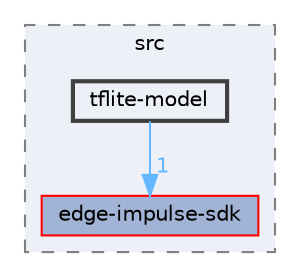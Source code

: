 digraph "Face_Access_inferencing/src/tflite-model"
{
 // LATEX_PDF_SIZE
  bgcolor="transparent";
  edge [fontname=Helvetica,fontsize=10,labelfontname=Helvetica,labelfontsize=10];
  node [fontname=Helvetica,fontsize=10,shape=box,height=0.2,width=0.4];
  compound=true
  subgraph clusterdir_a10e16a828caf535b3ccf4484f92e610 {
    graph [ bgcolor="#edf0f7", pencolor="grey50", label="src", fontname=Helvetica,fontsize=10 style="filled,dashed", URL="dir_a10e16a828caf535b3ccf4484f92e610.html",tooltip=""]
  dir_295f854905297c9d29514d45981534fb [label="edge-impulse-sdk", fillcolor="#a2b4d6", color="red", style="filled", URL="dir_295f854905297c9d29514d45981534fb.html",tooltip=""];
  dir_732eb1c4eb51de3fcfc757eabe2a865b [label="tflite-model", fillcolor="#edf0f7", color="grey25", style="filled,bold", URL="dir_732eb1c4eb51de3fcfc757eabe2a865b.html",tooltip=""];
  }
  dir_732eb1c4eb51de3fcfc757eabe2a865b->dir_295f854905297c9d29514d45981534fb [headlabel="1", labeldistance=1.5 headhref="dir_000337_000086.html" href="dir_000337_000086.html" color="steelblue1" fontcolor="steelblue1"];
}
